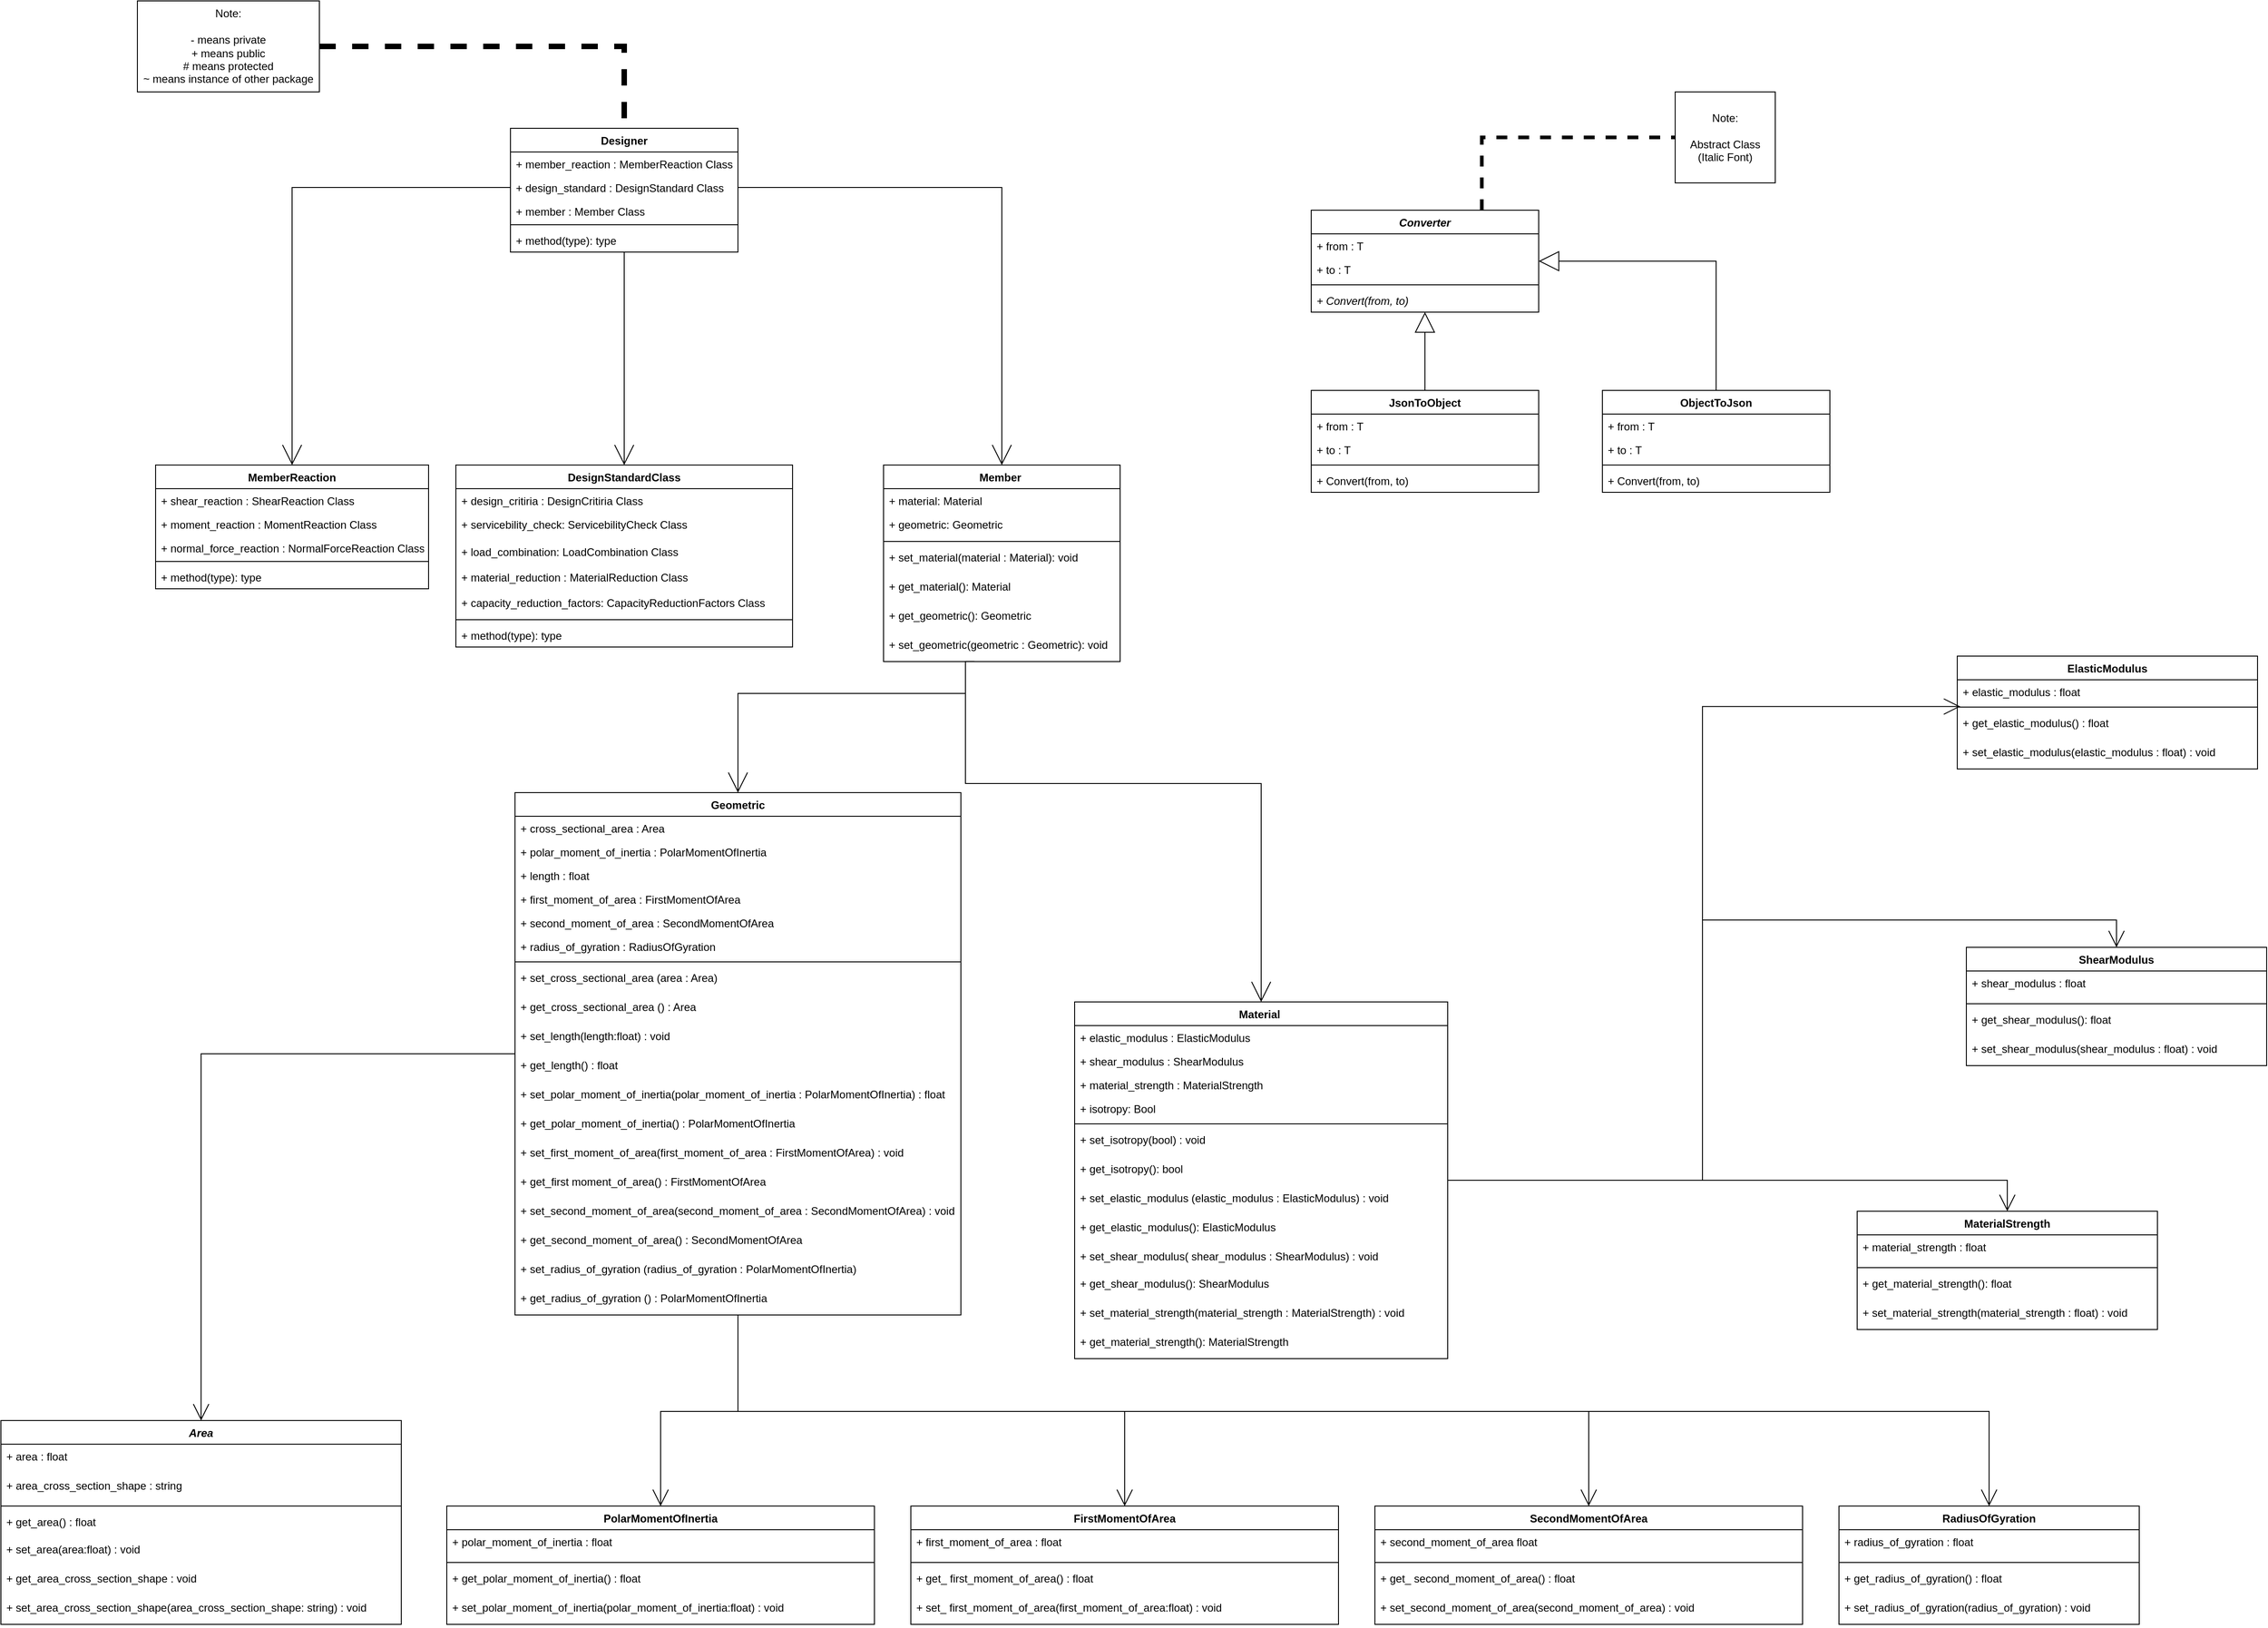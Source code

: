 <mxfile version="13.3.0" type="github">
  <diagram name="Page-1" id="c4acf3e9-155e-7222-9cf6-157b1a14988f">
    <mxGraphModel dx="1228" dy="232" grid="1" gridSize="10" guides="1" tooltips="1" connect="1" arrows="1" fold="1" page="1" pageScale="1" pageWidth="850" pageHeight="1100" background="#ffffff" math="0" shadow="0">
      <root>
        <mxCell id="0" />
        <mxCell id="1" parent="0" />
        <mxCell id="_zbEI8j1RnfakeMwb99n-57" value="&#xa;" style="text;strokeColor=none;fillColor=none;align=left;verticalAlign=top;spacingLeft=4;spacingRight=4;overflow=hidden;rotatable=0;points=[[0,0.5],[1,0.5]];portConstraint=eastwest;" parent="1" vertex="1">
          <mxGeometry x="1565" y="470" width="200" height="26" as="geometry" />
        </mxCell>
        <mxCell id="qBZ1eI56zBt9fNVnqdhr-16" value="" style="edgeStyle=orthogonalEdgeStyle;rounded=0;orthogonalLoop=1;jettySize=auto;html=1;endArrow=none;endFill=0;startArrow=block;startFill=0;startSize=20;" parent="1" source="qBZ1eI56zBt9fNVnqdhr-1" target="qBZ1eI56zBt9fNVnqdhr-11" edge="1">
          <mxGeometry relative="1" as="geometry" />
        </mxCell>
        <mxCell id="qBZ1eI56zBt9fNVnqdhr-25" value="" style="edgeStyle=orthogonalEdgeStyle;rounded=0;orthogonalLoop=1;jettySize=auto;html=1;startArrow=block;startFill=0;endArrow=none;endFill=0;startSize=20;" parent="1" source="qBZ1eI56zBt9fNVnqdhr-1" target="qBZ1eI56zBt9fNVnqdhr-20" edge="1">
          <mxGeometry relative="1" as="geometry" />
        </mxCell>
        <mxCell id="qBZ1eI56zBt9fNVnqdhr-1" value="Converter" style="swimlane;fontStyle=3;align=center;verticalAlign=top;childLayout=stackLayout;horizontal=1;startSize=26;horizontalStack=0;resizeParent=1;resizeParentMax=0;resizeLast=0;collapsible=1;marginBottom=0;" parent="1" vertex="1">
          <mxGeometry x="1330" y="260" width="250" height="112" as="geometry">
            <mxRectangle x="480" y="40" width="80" height="26" as="alternateBounds" />
          </mxGeometry>
        </mxCell>
        <mxCell id="qBZ1eI56zBt9fNVnqdhr-2" value="+ from : T" style="text;strokeColor=none;fillColor=none;align=left;verticalAlign=top;spacingLeft=4;spacingRight=4;overflow=hidden;rotatable=0;points=[[0,0.5],[1,0.5]];portConstraint=eastwest;" parent="qBZ1eI56zBt9fNVnqdhr-1" vertex="1">
          <mxGeometry y="26" width="250" height="26" as="geometry" />
        </mxCell>
        <mxCell id="qBZ1eI56zBt9fNVnqdhr-3" value="+ to : T&#xa;" style="text;strokeColor=none;fillColor=none;align=left;verticalAlign=top;spacingLeft=4;spacingRight=4;overflow=hidden;rotatable=0;points=[[0,0.5],[1,0.5]];portConstraint=eastwest;" parent="qBZ1eI56zBt9fNVnqdhr-1" vertex="1">
          <mxGeometry y="52" width="250" height="26" as="geometry" />
        </mxCell>
        <mxCell id="qBZ1eI56zBt9fNVnqdhr-5" value="" style="line;strokeWidth=1;fillColor=none;align=left;verticalAlign=middle;spacingTop=-1;spacingLeft=3;spacingRight=3;rotatable=0;labelPosition=right;points=[];portConstraint=eastwest;" parent="qBZ1eI56zBt9fNVnqdhr-1" vertex="1">
          <mxGeometry y="78" width="250" height="8" as="geometry" />
        </mxCell>
        <mxCell id="qBZ1eI56zBt9fNVnqdhr-6" value="+ Convert(from, to)" style="text;strokeColor=none;fillColor=none;align=left;verticalAlign=top;spacingLeft=4;spacingRight=4;overflow=hidden;rotatable=0;points=[[0,0.5],[1,0.5]];portConstraint=eastwest;fontStyle=2" parent="qBZ1eI56zBt9fNVnqdhr-1" vertex="1">
          <mxGeometry y="86" width="250" height="26" as="geometry" />
        </mxCell>
        <mxCell id="qBZ1eI56zBt9fNVnqdhr-11" value="JsonToObject" style="swimlane;fontStyle=1;align=center;verticalAlign=top;childLayout=stackLayout;horizontal=1;startSize=26;horizontalStack=0;resizeParent=1;resizeParentMax=0;resizeLast=0;collapsible=1;marginBottom=0;" parent="1" vertex="1">
          <mxGeometry x="1330" y="458" width="250" height="112" as="geometry">
            <mxRectangle x="480" y="40" width="80" height="26" as="alternateBounds" />
          </mxGeometry>
        </mxCell>
        <mxCell id="qBZ1eI56zBt9fNVnqdhr-12" value="+ from : T" style="text;strokeColor=none;fillColor=none;align=left;verticalAlign=top;spacingLeft=4;spacingRight=4;overflow=hidden;rotatable=0;points=[[0,0.5],[1,0.5]];portConstraint=eastwest;" parent="qBZ1eI56zBt9fNVnqdhr-11" vertex="1">
          <mxGeometry y="26" width="250" height="26" as="geometry" />
        </mxCell>
        <mxCell id="qBZ1eI56zBt9fNVnqdhr-13" value="+ to : T&#xa;" style="text;strokeColor=none;fillColor=none;align=left;verticalAlign=top;spacingLeft=4;spacingRight=4;overflow=hidden;rotatable=0;points=[[0,0.5],[1,0.5]];portConstraint=eastwest;" parent="qBZ1eI56zBt9fNVnqdhr-11" vertex="1">
          <mxGeometry y="52" width="250" height="26" as="geometry" />
        </mxCell>
        <mxCell id="qBZ1eI56zBt9fNVnqdhr-14" value="" style="line;strokeWidth=1;fillColor=none;align=left;verticalAlign=middle;spacingTop=-1;spacingLeft=3;spacingRight=3;rotatable=0;labelPosition=right;points=[];portConstraint=eastwest;" parent="qBZ1eI56zBt9fNVnqdhr-11" vertex="1">
          <mxGeometry y="78" width="250" height="8" as="geometry" />
        </mxCell>
        <mxCell id="qBZ1eI56zBt9fNVnqdhr-15" value="+ Convert(from, to)" style="text;strokeColor=none;fillColor=none;align=left;verticalAlign=top;spacingLeft=4;spacingRight=4;overflow=hidden;rotatable=0;points=[[0,0.5],[1,0.5]];portConstraint=eastwest;fontStyle=0" parent="qBZ1eI56zBt9fNVnqdhr-11" vertex="1">
          <mxGeometry y="86" width="250" height="26" as="geometry" />
        </mxCell>
        <mxCell id="qBZ1eI56zBt9fNVnqdhr-20" value="ObjectToJson" style="swimlane;fontStyle=1;align=center;verticalAlign=top;childLayout=stackLayout;horizontal=1;startSize=26;horizontalStack=0;resizeParent=1;resizeParentMax=0;resizeLast=0;collapsible=1;marginBottom=0;" parent="1" vertex="1">
          <mxGeometry x="1650" y="458" width="250" height="112" as="geometry">
            <mxRectangle x="480" y="40" width="80" height="26" as="alternateBounds" />
          </mxGeometry>
        </mxCell>
        <mxCell id="qBZ1eI56zBt9fNVnqdhr-21" value="+ from : T" style="text;strokeColor=none;fillColor=none;align=left;verticalAlign=top;spacingLeft=4;spacingRight=4;overflow=hidden;rotatable=0;points=[[0,0.5],[1,0.5]];portConstraint=eastwest;" parent="qBZ1eI56zBt9fNVnqdhr-20" vertex="1">
          <mxGeometry y="26" width="250" height="26" as="geometry" />
        </mxCell>
        <mxCell id="qBZ1eI56zBt9fNVnqdhr-22" value="+ to : T&#xa;" style="text;strokeColor=none;fillColor=none;align=left;verticalAlign=top;spacingLeft=4;spacingRight=4;overflow=hidden;rotatable=0;points=[[0,0.5],[1,0.5]];portConstraint=eastwest;" parent="qBZ1eI56zBt9fNVnqdhr-20" vertex="1">
          <mxGeometry y="52" width="250" height="26" as="geometry" />
        </mxCell>
        <mxCell id="qBZ1eI56zBt9fNVnqdhr-23" value="" style="line;strokeWidth=1;fillColor=none;align=left;verticalAlign=middle;spacingTop=-1;spacingLeft=3;spacingRight=3;rotatable=0;labelPosition=right;points=[];portConstraint=eastwest;" parent="qBZ1eI56zBt9fNVnqdhr-20" vertex="1">
          <mxGeometry y="78" width="250" height="8" as="geometry" />
        </mxCell>
        <mxCell id="qBZ1eI56zBt9fNVnqdhr-24" value="+ Convert(from, to)" style="text;strokeColor=none;fillColor=none;align=left;verticalAlign=top;spacingLeft=4;spacingRight=4;overflow=hidden;rotatable=0;points=[[0,0.5],[1,0.5]];portConstraint=eastwest;fontStyle=0" parent="qBZ1eI56zBt9fNVnqdhr-20" vertex="1">
          <mxGeometry y="86" width="250" height="26" as="geometry" />
        </mxCell>
        <mxCell id="qBZ1eI56zBt9fNVnqdhr-7" value="Note:&lt;br&gt;&lt;br&gt;Abstract Class (Italic Font)" style="shape=note;whiteSpace=wrap;html=1;backgroundOutline=1;darkOpacity=0.05;size=0;" parent="1" vertex="1">
          <mxGeometry x="1730" y="130" width="110" height="100" as="geometry" />
        </mxCell>
        <mxCell id="qBZ1eI56zBt9fNVnqdhr-10" style="edgeStyle=orthogonalEdgeStyle;rounded=0;orthogonalLoop=1;jettySize=auto;html=1;entryX=0;entryY=0.5;entryDx=0;entryDy=0;entryPerimeter=0;exitX=0.75;exitY=0;exitDx=0;exitDy=0;startArrow=none;startFill=0;endArrow=none;endFill=0;startSize=1;strokeColor=#000000;dashed=1;endSize=1;strokeWidth=4;" parent="1" source="qBZ1eI56zBt9fNVnqdhr-1" target="qBZ1eI56zBt9fNVnqdhr-7" edge="1">
          <mxGeometry relative="1" as="geometry">
            <Array as="points">
              <mxPoint x="1518" y="180" />
              <mxPoint x="1710" y="180" />
            </Array>
          </mxGeometry>
        </mxCell>
        <mxCell id="qBZ1eI56zBt9fNVnqdhr-52" style="edgeStyle=orthogonalEdgeStyle;rounded=0;orthogonalLoop=1;jettySize=auto;html=1;exitX=0.5;exitY=1;exitDx=0;exitDy=0;entryX=0.5;entryY=0;entryDx=0;entryDy=0;startArrow=none;startFill=0;endArrow=open;endFill=0;endSize=20;" parent="1" source="_zbEI8j1RnfakeMwb99n-30" target="_zbEI8j1RnfakeMwb99n-40" edge="1">
          <mxGeometry relative="1" as="geometry">
            <Array as="points">
              <mxPoint x="950" y="890" />
              <mxPoint x="1275" y="890" />
            </Array>
          </mxGeometry>
        </mxCell>
        <mxCell id="qBZ1eI56zBt9fNVnqdhr-53" style="edgeStyle=orthogonalEdgeStyle;rounded=0;orthogonalLoop=1;jettySize=auto;html=1;exitX=0.384;exitY=0.996;exitDx=0;exitDy=0;startArrow=none;startFill=0;endArrow=open;endFill=0;endSize=20;exitPerimeter=0;" parent="1" source="VRvT_82TDjzZKGFFMCo5-50" target="_zbEI8j1RnfakeMwb99n-51" edge="1">
          <mxGeometry relative="1" as="geometry">
            <Array as="points">
              <mxPoint x="950" y="756" />
              <mxPoint x="950" y="791" />
              <mxPoint x="700" y="791" />
            </Array>
          </mxGeometry>
        </mxCell>
        <mxCell id="_zbEI8j1RnfakeMwb99n-30" value="Member " style="swimlane;fontStyle=1;align=center;verticalAlign=top;childLayout=stackLayout;horizontal=1;startSize=26;horizontalStack=0;resizeParent=1;resizeParentMax=0;resizeLast=0;collapsible=1;marginBottom=0;" parent="1" vertex="1">
          <mxGeometry x="860" y="540" width="260" height="216" as="geometry">
            <mxRectangle x="40" y="40" width="80" height="26" as="alternateBounds" />
          </mxGeometry>
        </mxCell>
        <mxCell id="_zbEI8j1RnfakeMwb99n-31" value="+ material: Material&#xa;" style="text;strokeColor=none;fillColor=none;align=left;verticalAlign=top;spacingLeft=4;spacingRight=4;overflow=hidden;rotatable=0;points=[[0,0.5],[1,0.5]];portConstraint=eastwest;" parent="_zbEI8j1RnfakeMwb99n-30" vertex="1">
          <mxGeometry y="26" width="260" height="26" as="geometry" />
        </mxCell>
        <mxCell id="_zbEI8j1RnfakeMwb99n-45" value="+ geometric: Geometric&#xa;" style="text;strokeColor=none;fillColor=none;align=left;verticalAlign=top;spacingLeft=4;spacingRight=4;overflow=hidden;rotatable=0;points=[[0,0.5],[1,0.5]];portConstraint=eastwest;" parent="_zbEI8j1RnfakeMwb99n-30" vertex="1">
          <mxGeometry y="52" width="260" height="28" as="geometry" />
        </mxCell>
        <mxCell id="_zbEI8j1RnfakeMwb99n-32" value="" style="line;strokeWidth=1;fillColor=none;align=left;verticalAlign=middle;spacingTop=-1;spacingLeft=3;spacingRight=3;rotatable=0;labelPosition=right;points=[];portConstraint=eastwest;" parent="_zbEI8j1RnfakeMwb99n-30" vertex="1">
          <mxGeometry y="80" width="260" height="8" as="geometry" />
        </mxCell>
        <mxCell id="VRvT_82TDjzZKGFFMCo5-49" value="+ set_material(material : Material): void" style="text;strokeColor=none;fillColor=none;align=left;verticalAlign=top;spacingLeft=4;spacingRight=4;overflow=hidden;rotatable=0;points=[[0,0.5],[1,0.5]];portConstraint=eastwest;" vertex="1" parent="_zbEI8j1RnfakeMwb99n-30">
          <mxGeometry y="88" width="260" height="32" as="geometry" />
        </mxCell>
        <mxCell id="_zbEI8j1RnfakeMwb99n-33" value="+ get_material(): Material" style="text;strokeColor=none;fillColor=none;align=left;verticalAlign=top;spacingLeft=4;spacingRight=4;overflow=hidden;rotatable=0;points=[[0,0.5],[1,0.5]];portConstraint=eastwest;" parent="_zbEI8j1RnfakeMwb99n-30" vertex="1">
          <mxGeometry y="120" width="260" height="32" as="geometry" />
        </mxCell>
        <mxCell id="VRvT_82TDjzZKGFFMCo5-51" value="+ get_geometric(): Geometric" style="text;strokeColor=none;fillColor=none;align=left;verticalAlign=top;spacingLeft=4;spacingRight=4;overflow=hidden;rotatable=0;points=[[0,0.5],[1,0.5]];portConstraint=eastwest;" vertex="1" parent="_zbEI8j1RnfakeMwb99n-30">
          <mxGeometry y="152" width="260" height="32" as="geometry" />
        </mxCell>
        <mxCell id="VRvT_82TDjzZKGFFMCo5-50" value="+ set_geometric(geometric : Geometric): void" style="text;strokeColor=none;fillColor=none;align=left;verticalAlign=top;spacingLeft=4;spacingRight=4;overflow=hidden;rotatable=0;points=[[0,0.5],[1,0.5]];portConstraint=eastwest;" vertex="1" parent="_zbEI8j1RnfakeMwb99n-30">
          <mxGeometry y="184" width="260" height="32" as="geometry" />
        </mxCell>
        <mxCell id="_zbEI8j1RnfakeMwb99n-64" value="MemberReaction" style="swimlane;fontStyle=1;align=center;verticalAlign=top;childLayout=stackLayout;horizontal=1;startSize=26;horizontalStack=0;resizeParent=1;resizeParentMax=0;resizeLast=0;collapsible=1;marginBottom=0;" parent="1" vertex="1">
          <mxGeometry x="60" y="540" width="300" height="136" as="geometry">
            <mxRectangle x="40" y="600" width="130" height="26" as="alternateBounds" />
          </mxGeometry>
        </mxCell>
        <mxCell id="_zbEI8j1RnfakeMwb99n-65" value="+ shear_reaction : ShearReaction Class&#xa;" style="text;strokeColor=none;fillColor=none;align=left;verticalAlign=top;spacingLeft=4;spacingRight=4;overflow=hidden;rotatable=0;points=[[0,0.5],[1,0.5]];portConstraint=eastwest;" parent="_zbEI8j1RnfakeMwb99n-64" vertex="1">
          <mxGeometry y="26" width="300" height="26" as="geometry" />
        </mxCell>
        <mxCell id="_zbEI8j1RnfakeMwb99n-76" value="+ moment_reaction : MomentReaction Class&#xa;" style="text;strokeColor=none;fillColor=none;align=left;verticalAlign=top;spacingLeft=4;spacingRight=4;overflow=hidden;rotatable=0;points=[[0,0.5],[1,0.5]];portConstraint=eastwest;" parent="_zbEI8j1RnfakeMwb99n-64" vertex="1">
          <mxGeometry y="52" width="300" height="26" as="geometry" />
        </mxCell>
        <mxCell id="_zbEI8j1RnfakeMwb99n-77" value="+ normal_force_reaction : NormalForceReaction Class&#xa;" style="text;strokeColor=none;fillColor=none;align=left;verticalAlign=top;spacingLeft=4;spacingRight=4;overflow=hidden;rotatable=0;points=[[0,0.5],[1,0.5]];portConstraint=eastwest;" parent="_zbEI8j1RnfakeMwb99n-64" vertex="1">
          <mxGeometry y="78" width="300" height="24" as="geometry" />
        </mxCell>
        <mxCell id="_zbEI8j1RnfakeMwb99n-67" value="" style="line;strokeWidth=1;fillColor=none;align=left;verticalAlign=middle;spacingTop=-1;spacingLeft=3;spacingRight=3;rotatable=0;labelPosition=right;points=[];portConstraint=eastwest;" parent="_zbEI8j1RnfakeMwb99n-64" vertex="1">
          <mxGeometry y="102" width="300" height="8" as="geometry" />
        </mxCell>
        <mxCell id="_zbEI8j1RnfakeMwb99n-68" value="+ method(type): type" style="text;strokeColor=none;fillColor=none;align=left;verticalAlign=top;spacingLeft=4;spacingRight=4;overflow=hidden;rotatable=0;points=[[0,0.5],[1,0.5]];portConstraint=eastwest;" parent="_zbEI8j1RnfakeMwb99n-64" vertex="1">
          <mxGeometry y="110" width="300" height="26" as="geometry" />
        </mxCell>
        <mxCell id="qBZ1eI56zBt9fNVnqdhr-49" style="edgeStyle=orthogonalEdgeStyle;rounded=0;orthogonalLoop=1;jettySize=auto;html=1;entryX=0.5;entryY=0;entryDx=0;entryDy=0;startArrow=none;startFill=0;endArrow=open;endFill=0;endSize=20;" parent="1" source="SzBSRjnE7hd-IW8ygLib-5" target="_zbEI8j1RnfakeMwb99n-69" edge="1">
          <mxGeometry relative="1" as="geometry" />
        </mxCell>
        <mxCell id="SzBSRjnE7hd-IW8ygLib-5" value="Designer" style="swimlane;fontStyle=1;align=center;verticalAlign=top;childLayout=stackLayout;horizontal=1;startSize=26;horizontalStack=0;resizeParent=1;resizeParentMax=0;resizeLast=0;collapsible=1;marginBottom=0;" parent="1" vertex="1">
          <mxGeometry x="450" y="170" width="250" height="136" as="geometry">
            <mxRectangle x="480" y="40" width="80" height="26" as="alternateBounds" />
          </mxGeometry>
        </mxCell>
        <mxCell id="SzBSRjnE7hd-IW8ygLib-6" value="+ member_reaction : MemberReaction Class" style="text;strokeColor=none;fillColor=none;align=left;verticalAlign=top;spacingLeft=4;spacingRight=4;overflow=hidden;rotatable=0;points=[[0,0.5],[1,0.5]];portConstraint=eastwest;" parent="SzBSRjnE7hd-IW8ygLib-5" vertex="1">
          <mxGeometry y="26" width="250" height="26" as="geometry" />
        </mxCell>
        <mxCell id="SzBSRjnE7hd-IW8ygLib-7" value="+ design_standard : DesignStandard Class&#xa;" style="text;strokeColor=none;fillColor=none;align=left;verticalAlign=top;spacingLeft=4;spacingRight=4;overflow=hidden;rotatable=0;points=[[0,0.5],[1,0.5]];portConstraint=eastwest;" parent="SzBSRjnE7hd-IW8ygLib-5" vertex="1">
          <mxGeometry y="52" width="250" height="26" as="geometry" />
        </mxCell>
        <mxCell id="SzBSRjnE7hd-IW8ygLib-8" value="+ member : Member Class&#xa;" style="text;strokeColor=none;fillColor=none;align=left;verticalAlign=top;spacingLeft=4;spacingRight=4;overflow=hidden;rotatable=0;points=[[0,0.5],[1,0.5]];portConstraint=eastwest;" parent="SzBSRjnE7hd-IW8ygLib-5" vertex="1">
          <mxGeometry y="78" width="250" height="24" as="geometry" />
        </mxCell>
        <mxCell id="SzBSRjnE7hd-IW8ygLib-9" value="" style="line;strokeWidth=1;fillColor=none;align=left;verticalAlign=middle;spacingTop=-1;spacingLeft=3;spacingRight=3;rotatable=0;labelPosition=right;points=[];portConstraint=eastwest;" parent="SzBSRjnE7hd-IW8ygLib-5" vertex="1">
          <mxGeometry y="102" width="250" height="8" as="geometry" />
        </mxCell>
        <mxCell id="SzBSRjnE7hd-IW8ygLib-10" value="+ method(type): type" style="text;strokeColor=none;fillColor=none;align=left;verticalAlign=top;spacingLeft=4;spacingRight=4;overflow=hidden;rotatable=0;points=[[0,0.5],[1,0.5]];portConstraint=eastwest;" parent="SzBSRjnE7hd-IW8ygLib-5" vertex="1">
          <mxGeometry y="110" width="250" height="26" as="geometry" />
        </mxCell>
        <mxCell id="_zbEI8j1RnfakeMwb99n-69" value="DesignStandardClass" style="swimlane;fontStyle=1;align=center;verticalAlign=top;childLayout=stackLayout;horizontal=1;startSize=26;horizontalStack=0;resizeParent=1;resizeParentMax=0;resizeLast=0;collapsible=1;marginBottom=0;" parent="1" vertex="1">
          <mxGeometry x="390" y="540" width="370" height="200" as="geometry">
            <mxRectangle x="40" y="800" width="160" height="26" as="alternateBounds" />
          </mxGeometry>
        </mxCell>
        <mxCell id="_zbEI8j1RnfakeMwb99n-70" value="+ design_critiria : DesignCritiria Class&#xa;" style="text;strokeColor=none;fillColor=none;align=left;verticalAlign=top;spacingLeft=4;spacingRight=4;overflow=hidden;rotatable=0;points=[[0,0.5],[1,0.5]];portConstraint=eastwest;" parent="_zbEI8j1RnfakeMwb99n-69" vertex="1">
          <mxGeometry y="26" width="370" height="26" as="geometry" />
        </mxCell>
        <mxCell id="_zbEI8j1RnfakeMwb99n-79" value="+ servicebility_check: ServicebilityCheck Class&#xa;&#xa;" style="text;strokeColor=none;fillColor=none;align=left;verticalAlign=top;spacingLeft=4;spacingRight=4;overflow=hidden;rotatable=0;points=[[0,0.5],[1,0.5]];portConstraint=eastwest;" parent="_zbEI8j1RnfakeMwb99n-69" vertex="1">
          <mxGeometry y="52" width="370" height="30" as="geometry" />
        </mxCell>
        <mxCell id="_zbEI8j1RnfakeMwb99n-81" value="+ load_combination: LoadCombination Class&#xa;" style="text;strokeColor=none;fillColor=none;align=left;verticalAlign=top;spacingLeft=4;spacingRight=4;overflow=hidden;rotatable=0;points=[[0,0.5],[1,0.5]];portConstraint=eastwest;" parent="_zbEI8j1RnfakeMwb99n-69" vertex="1">
          <mxGeometry y="82" width="370" height="28" as="geometry" />
        </mxCell>
        <mxCell id="_zbEI8j1RnfakeMwb99n-80" value="+ material_reduction : MaterialReduction Class&#xa;" style="text;strokeColor=none;fillColor=none;align=left;verticalAlign=top;spacingLeft=4;spacingRight=4;overflow=hidden;rotatable=0;points=[[0,0.5],[1,0.5]];portConstraint=eastwest;" parent="_zbEI8j1RnfakeMwb99n-69" vertex="1">
          <mxGeometry y="110" width="370" height="28" as="geometry" />
        </mxCell>
        <mxCell id="_zbEI8j1RnfakeMwb99n-71" value="+ capacity_reduction_factors: CapacityReductionFactors Class&#xa;" style="text;strokeColor=none;fillColor=none;align=left;verticalAlign=top;spacingLeft=4;spacingRight=4;overflow=hidden;rotatable=0;points=[[0,0.5],[1,0.5]];portConstraint=eastwest;" parent="_zbEI8j1RnfakeMwb99n-69" vertex="1">
          <mxGeometry y="138" width="370" height="28" as="geometry" />
        </mxCell>
        <mxCell id="_zbEI8j1RnfakeMwb99n-72" value="" style="line;strokeWidth=1;fillColor=none;align=left;verticalAlign=middle;spacingTop=-1;spacingLeft=3;spacingRight=3;rotatable=0;labelPosition=right;points=[];portConstraint=eastwest;" parent="_zbEI8j1RnfakeMwb99n-69" vertex="1">
          <mxGeometry y="166" width="370" height="8" as="geometry" />
        </mxCell>
        <mxCell id="_zbEI8j1RnfakeMwb99n-73" value="+ method(type): type" style="text;strokeColor=none;fillColor=none;align=left;verticalAlign=top;spacingLeft=4;spacingRight=4;overflow=hidden;rotatable=0;points=[[0,0.5],[1,0.5]];portConstraint=eastwest;" parent="_zbEI8j1RnfakeMwb99n-69" vertex="1">
          <mxGeometry y="174" width="370" height="26" as="geometry" />
        </mxCell>
        <mxCell id="qBZ1eI56zBt9fNVnqdhr-51" style="edgeStyle=orthogonalEdgeStyle;rounded=0;orthogonalLoop=1;jettySize=auto;html=1;exitX=0;exitY=0.5;exitDx=0;exitDy=0;entryX=0.5;entryY=0;entryDx=0;entryDy=0;startArrow=none;startFill=0;endArrow=open;endFill=0;endSize=20;" parent="1" source="SzBSRjnE7hd-IW8ygLib-7" target="_zbEI8j1RnfakeMwb99n-64" edge="1">
          <mxGeometry relative="1" as="geometry" />
        </mxCell>
        <mxCell id="qBZ1eI56zBt9fNVnqdhr-55" style="edgeStyle=orthogonalEdgeStyle;rounded=0;orthogonalLoop=1;jettySize=auto;html=1;exitX=1;exitY=0.5;exitDx=0;exitDy=0;entryX=0.5;entryY=0;entryDx=0;entryDy=0;startArrow=none;startFill=0;endArrow=open;endFill=0;endSize=20;" parent="1" source="SzBSRjnE7hd-IW8ygLib-7" target="_zbEI8j1RnfakeMwb99n-30" edge="1">
          <mxGeometry relative="1" as="geometry" />
        </mxCell>
        <mxCell id="Kn86qIgBI510Nvri95tI-11" style="edgeStyle=orthogonalEdgeStyle;rounded=0;orthogonalLoop=1;jettySize=auto;html=1;startArrow=none;startFill=0;startSize=1;endArrow=open;endFill=0;endSize=16;strokeColor=#000000;strokeWidth=1;" parent="1" source="_zbEI8j1RnfakeMwb99n-51" target="Kn86qIgBI510Nvri95tI-1" edge="1">
          <mxGeometry relative="1" as="geometry" />
        </mxCell>
        <mxCell id="Kn86qIgBI510Nvri95tI-23" style="edgeStyle=orthogonalEdgeStyle;rounded=0;orthogonalLoop=1;jettySize=auto;html=1;entryX=0.5;entryY=0;entryDx=0;entryDy=0;startArrow=none;startFill=0;startSize=16;endArrow=none;endFill=0;endSize=1;strokeColor=#000000;strokeWidth=6;dashed=1;" parent="1" source="Kn86qIgBI510Nvri95tI-8" target="SzBSRjnE7hd-IW8ygLib-5" edge="1">
          <mxGeometry relative="1" as="geometry" />
        </mxCell>
        <mxCell id="Kn86qIgBI510Nvri95tI-8" value="Note:&lt;br&gt;&lt;br&gt;- means private&lt;br&gt;+ means public&lt;br&gt;# means protected&lt;br&gt;~ means instance of other package" style="shape=note;whiteSpace=wrap;html=1;backgroundOutline=1;darkOpacity=0.05;size=0;" parent="1" vertex="1">
          <mxGeometry x="40" y="30" width="200" height="100" as="geometry" />
        </mxCell>
        <mxCell id="Kn86qIgBI510Nvri95tI-1" value="Area" style="swimlane;fontStyle=3;align=center;verticalAlign=top;childLayout=stackLayout;horizontal=1;startSize=26;horizontalStack=0;resizeParent=1;resizeParentMax=0;resizeLast=0;collapsible=1;marginBottom=0;" parent="1" vertex="1">
          <mxGeometry x="-110" y="1590" width="440" height="224" as="geometry">
            <mxRectangle x="40" y="40" width="80" height="26" as="alternateBounds" />
          </mxGeometry>
        </mxCell>
        <mxCell id="Kn86qIgBI510Nvri95tI-18" value="+ area : float" style="text;strokeColor=none;fillColor=none;align=left;verticalAlign=top;spacingLeft=4;spacingRight=4;overflow=hidden;rotatable=0;points=[[0,0.5],[1,0.5]];portConstraint=eastwest;fontStyle=0" parent="Kn86qIgBI510Nvri95tI-1" vertex="1">
          <mxGeometry y="26" width="440" height="32" as="geometry" />
        </mxCell>
        <mxCell id="Wy_2rXoVXOhPTznqFdI5-6" value="+ area_cross_section_shape : string" style="text;strokeColor=none;fillColor=none;align=left;verticalAlign=top;spacingLeft=4;spacingRight=4;overflow=hidden;rotatable=0;points=[[0,0.5],[1,0.5]];portConstraint=eastwest;fontStyle=0" vertex="1" parent="Kn86qIgBI510Nvri95tI-1">
          <mxGeometry y="58" width="440" height="32" as="geometry" />
        </mxCell>
        <mxCell id="Kn86qIgBI510Nvri95tI-4" value="" style="line;strokeWidth=1;fillColor=none;align=left;verticalAlign=middle;spacingTop=-1;spacingLeft=3;spacingRight=3;rotatable=0;labelPosition=right;points=[];portConstraint=eastwest;" parent="Kn86qIgBI510Nvri95tI-1" vertex="1">
          <mxGeometry y="90" width="440" height="8" as="geometry" />
        </mxCell>
        <mxCell id="Kn86qIgBI510Nvri95tI-5" value="+ get_area() : float" style="text;strokeColor=none;fillColor=none;align=left;verticalAlign=top;spacingLeft=4;spacingRight=4;overflow=hidden;rotatable=0;points=[[0,0.5],[1,0.5]];portConstraint=eastwest;fontStyle=0" parent="Kn86qIgBI510Nvri95tI-1" vertex="1">
          <mxGeometry y="98" width="440" height="30" as="geometry" />
        </mxCell>
        <mxCell id="Kn86qIgBI510Nvri95tI-7" value="+ set_area(area:float) : void" style="text;strokeColor=none;fillColor=none;align=left;verticalAlign=top;spacingLeft=4;spacingRight=4;overflow=hidden;rotatable=0;points=[[0,0.5],[1,0.5]];portConstraint=eastwest;fontStyle=0" parent="Kn86qIgBI510Nvri95tI-1" vertex="1">
          <mxGeometry y="128" width="440" height="32" as="geometry" />
        </mxCell>
        <mxCell id="Wy_2rXoVXOhPTznqFdI5-7" value="+ get_area_cross_section_shape : void" style="text;strokeColor=none;fillColor=none;align=left;verticalAlign=top;spacingLeft=4;spacingRight=4;overflow=hidden;rotatable=0;points=[[0,0.5],[1,0.5]];portConstraint=eastwest;fontStyle=0" vertex="1" parent="Kn86qIgBI510Nvri95tI-1">
          <mxGeometry y="160" width="440" height="32" as="geometry" />
        </mxCell>
        <mxCell id="Wy_2rXoVXOhPTznqFdI5-9" value="+ set_area_cross_section_shape(area_cross_section_shape: string) : void" style="text;strokeColor=none;fillColor=none;align=left;verticalAlign=top;spacingLeft=4;spacingRight=4;overflow=hidden;rotatable=0;points=[[0,0.5],[1,0.5]];portConstraint=eastwest;fontStyle=0" vertex="1" parent="Kn86qIgBI510Nvri95tI-1">
          <mxGeometry y="192" width="440" height="32" as="geometry" />
        </mxCell>
        <mxCell id="VRvT_82TDjzZKGFFMCo5-11" style="edgeStyle=orthogonalEdgeStyle;rounded=0;orthogonalLoop=1;jettySize=auto;html=1;entryX=0.5;entryY=0;entryDx=0;entryDy=0;endArrow=open;endFill=0;endSize=16;strokeWidth=1;" edge="1" parent="1" source="_zbEI8j1RnfakeMwb99n-51" target="Kn86qIgBI510Nvri95tI-14">
          <mxGeometry relative="1" as="geometry">
            <Array as="points">
              <mxPoint x="700" y="1580" />
              <mxPoint x="615" y="1580" />
            </Array>
          </mxGeometry>
        </mxCell>
        <mxCell id="VRvT_82TDjzZKGFFMCo5-12" style="edgeStyle=orthogonalEdgeStyle;rounded=0;orthogonalLoop=1;jettySize=auto;html=1;entryX=0.5;entryY=0;entryDx=0;entryDy=0;endArrow=open;endFill=0;endSize=16;strokeWidth=1;" edge="1" parent="1" source="_zbEI8j1RnfakeMwb99n-51" target="Kn86qIgBI510Nvri95tI-25">
          <mxGeometry relative="1" as="geometry">
            <Array as="points">
              <mxPoint x="700" y="1580" />
              <mxPoint x="1125" y="1580" />
            </Array>
          </mxGeometry>
        </mxCell>
        <mxCell id="VRvT_82TDjzZKGFFMCo5-13" style="edgeStyle=orthogonalEdgeStyle;rounded=0;orthogonalLoop=1;jettySize=auto;html=1;entryX=0.5;entryY=0;entryDx=0;entryDy=0;endArrow=open;endFill=0;endSize=16;strokeWidth=1;" edge="1" parent="1" source="_zbEI8j1RnfakeMwb99n-51" target="Kn86qIgBI510Nvri95tI-30">
          <mxGeometry relative="1" as="geometry">
            <Array as="points">
              <mxPoint x="700" y="1580" />
              <mxPoint x="1635" y="1580" />
            </Array>
          </mxGeometry>
        </mxCell>
        <mxCell id="VRvT_82TDjzZKGFFMCo5-14" style="edgeStyle=orthogonalEdgeStyle;rounded=0;orthogonalLoop=1;jettySize=auto;html=1;entryX=0.5;entryY=0;entryDx=0;entryDy=0;endArrow=open;endFill=0;endSize=16;strokeWidth=1;" edge="1" parent="1" source="_zbEI8j1RnfakeMwb99n-51" target="Kn86qIgBI510Nvri95tI-40">
          <mxGeometry relative="1" as="geometry">
            <Array as="points">
              <mxPoint x="700" y="1580" />
              <mxPoint x="2075" y="1580" />
            </Array>
          </mxGeometry>
        </mxCell>
        <mxCell id="_zbEI8j1RnfakeMwb99n-51" value="Geometric" style="swimlane;fontStyle=1;align=center;verticalAlign=top;childLayout=stackLayout;horizontal=1;startSize=26;horizontalStack=0;resizeParent=1;resizeParentMax=0;resizeLast=0;collapsible=1;marginBottom=0;" parent="1" vertex="1">
          <mxGeometry x="455" y="900" width="490" height="574" as="geometry">
            <mxRectangle x="40" y="359" width="90" height="26" as="alternateBounds" />
          </mxGeometry>
        </mxCell>
        <mxCell id="_zbEI8j1RnfakeMwb99n-52" value="+ cross_sectional_area : Area" style="text;strokeColor=none;fillColor=none;align=left;verticalAlign=top;spacingLeft=4;spacingRight=4;overflow=hidden;rotatable=0;points=[[0,0.5],[1,0.5]];portConstraint=eastwest;" parent="_zbEI8j1RnfakeMwb99n-51" vertex="1">
          <mxGeometry y="26" width="490" height="26" as="geometry" />
        </mxCell>
        <mxCell id="_zbEI8j1RnfakeMwb99n-53" value="+ polar_moment_of_inertia : PolarMomentOfInertia&#xa;" style="text;strokeColor=none;fillColor=none;align=left;verticalAlign=top;spacingLeft=4;spacingRight=4;overflow=hidden;rotatable=0;points=[[0,0.5],[1,0.5]];portConstraint=eastwest;" parent="_zbEI8j1RnfakeMwb99n-51" vertex="1">
          <mxGeometry y="52" width="490" height="26" as="geometry" />
        </mxCell>
        <mxCell id="_zbEI8j1RnfakeMwb99n-54" value="+ length : float" style="text;strokeColor=none;fillColor=none;align=left;verticalAlign=top;spacingLeft=4;spacingRight=4;overflow=hidden;rotatable=0;points=[[0,0.5],[1,0.5]];portConstraint=eastwest;" parent="_zbEI8j1RnfakeMwb99n-51" vertex="1">
          <mxGeometry y="78" width="490" height="26" as="geometry" />
        </mxCell>
        <mxCell id="_zbEI8j1RnfakeMwb99n-55" value="+ first_moment_of_area : FirstMomentOfArea  " style="text;strokeColor=none;fillColor=none;align=left;verticalAlign=top;spacingLeft=4;spacingRight=4;overflow=hidden;rotatable=0;points=[[0,0.5],[1,0.5]];portConstraint=eastwest;" parent="_zbEI8j1RnfakeMwb99n-51" vertex="1">
          <mxGeometry y="104" width="490" height="26" as="geometry" />
        </mxCell>
        <mxCell id="_zbEI8j1RnfakeMwb99n-59" value="+ second_moment_of_area : SecondMomentOfArea" style="text;strokeColor=none;fillColor=none;align=left;verticalAlign=top;spacingLeft=4;spacingRight=4;overflow=hidden;rotatable=0;points=[[0,0.5],[1,0.5]];portConstraint=eastwest;" parent="_zbEI8j1RnfakeMwb99n-51" vertex="1">
          <mxGeometry y="130" width="490" height="26" as="geometry" />
        </mxCell>
        <mxCell id="_zbEI8j1RnfakeMwb99n-63" value="+ radius_of_gyration : RadiusOfGyration" style="text;strokeColor=none;fillColor=none;align=left;verticalAlign=top;spacingLeft=4;spacingRight=4;overflow=hidden;rotatable=0;points=[[0,0.5],[1,0.5]];portConstraint=eastwest;" parent="_zbEI8j1RnfakeMwb99n-51" vertex="1">
          <mxGeometry y="156" width="490" height="26" as="geometry" />
        </mxCell>
        <mxCell id="Wy_2rXoVXOhPTznqFdI5-10" value="" style="line;strokeWidth=1;fillColor=none;align=left;verticalAlign=middle;spacingTop=-1;spacingLeft=3;spacingRight=3;rotatable=0;labelPosition=right;points=[];portConstraint=eastwest;" vertex="1" parent="_zbEI8j1RnfakeMwb99n-51">
          <mxGeometry y="182" width="490" height="8" as="geometry" />
        </mxCell>
        <mxCell id="Wy_2rXoVXOhPTznqFdI5-12" value="+ set_cross_sectional_area (area : Area) " style="text;strokeColor=none;fillColor=none;align=left;verticalAlign=top;spacingLeft=4;spacingRight=4;overflow=hidden;rotatable=0;points=[[0,0.5],[1,0.5]];portConstraint=eastwest;fontStyle=0" vertex="1" parent="_zbEI8j1RnfakeMwb99n-51">
          <mxGeometry y="190" width="490" height="32" as="geometry" />
        </mxCell>
        <mxCell id="Wy_2rXoVXOhPTznqFdI5-11" value="+ get_cross_sectional_area () : Area" style="text;strokeColor=none;fillColor=none;align=left;verticalAlign=top;spacingLeft=4;spacingRight=4;overflow=hidden;rotatable=0;points=[[0,0.5],[1,0.5]];portConstraint=eastwest;fontStyle=0" vertex="1" parent="_zbEI8j1RnfakeMwb99n-51">
          <mxGeometry y="222" width="490" height="32" as="geometry" />
        </mxCell>
        <mxCell id="Wy_2rXoVXOhPTznqFdI5-28" value="+ set_length(length:float) : void" style="text;strokeColor=none;fillColor=none;align=left;verticalAlign=top;spacingLeft=4;spacingRight=4;overflow=hidden;rotatable=0;points=[[0,0.5],[1,0.5]];portConstraint=eastwest;fontStyle=0" vertex="1" parent="_zbEI8j1RnfakeMwb99n-51">
          <mxGeometry y="254" width="490" height="32" as="geometry" />
        </mxCell>
        <mxCell id="Wy_2rXoVXOhPTznqFdI5-13" value="+ get_length() : float" style="text;strokeColor=none;fillColor=none;align=left;verticalAlign=top;spacingLeft=4;spacingRight=4;overflow=hidden;rotatable=0;points=[[0,0.5],[1,0.5]];portConstraint=eastwest;fontStyle=0" vertex="1" parent="_zbEI8j1RnfakeMwb99n-51">
          <mxGeometry y="286" width="490" height="32" as="geometry" />
        </mxCell>
        <mxCell id="Wy_2rXoVXOhPTznqFdI5-27" value="+ set_polar_moment_of_inertia(polar_moment_of_inertia : PolarMomentOfInertia) : float" style="text;strokeColor=none;fillColor=none;align=left;verticalAlign=top;spacingLeft=4;spacingRight=4;overflow=hidden;rotatable=0;points=[[0,0.5],[1,0.5]];portConstraint=eastwest;fontStyle=0" vertex="1" parent="_zbEI8j1RnfakeMwb99n-51">
          <mxGeometry y="318" width="490" height="32" as="geometry" />
        </mxCell>
        <mxCell id="Wy_2rXoVXOhPTznqFdI5-29" value="+ get_polar_moment_of_inertia() : PolarMomentOfInertia" style="text;strokeColor=none;fillColor=none;align=left;verticalAlign=top;spacingLeft=4;spacingRight=4;overflow=hidden;rotatable=0;points=[[0,0.5],[1,0.5]];portConstraint=eastwest;fontStyle=0" vertex="1" parent="_zbEI8j1RnfakeMwb99n-51">
          <mxGeometry y="350" width="490" height="32" as="geometry" />
        </mxCell>
        <mxCell id="Wy_2rXoVXOhPTznqFdI5-30" value="+ set_first_moment_of_area(first_moment_of_area : FirstMomentOfArea) : void" style="text;strokeColor=none;fillColor=none;align=left;verticalAlign=top;spacingLeft=4;spacingRight=4;overflow=hidden;rotatable=0;points=[[0,0.5],[1,0.5]];portConstraint=eastwest;fontStyle=0" vertex="1" parent="_zbEI8j1RnfakeMwb99n-51">
          <mxGeometry y="382" width="490" height="32" as="geometry" />
        </mxCell>
        <mxCell id="Wy_2rXoVXOhPTznqFdI5-31" value="+ get_first moment_of_area() : FirstMomentOfArea" style="text;strokeColor=none;fillColor=none;align=left;verticalAlign=top;spacingLeft=4;spacingRight=4;overflow=hidden;rotatable=0;points=[[0,0.5],[1,0.5]];portConstraint=eastwest;fontStyle=0" vertex="1" parent="_zbEI8j1RnfakeMwb99n-51">
          <mxGeometry y="414" width="490" height="32" as="geometry" />
        </mxCell>
        <mxCell id="VRvT_82TDjzZKGFFMCo5-4" value="+ set_second_moment_of_area(second_moment_of_area : SecondMomentOfArea) : void" style="text;strokeColor=none;fillColor=none;align=left;verticalAlign=top;spacingLeft=4;spacingRight=4;overflow=hidden;rotatable=0;points=[[0,0.5],[1,0.5]];portConstraint=eastwest;fontStyle=0" vertex="1" parent="_zbEI8j1RnfakeMwb99n-51">
          <mxGeometry y="446" width="490" height="32" as="geometry" />
        </mxCell>
        <mxCell id="VRvT_82TDjzZKGFFMCo5-3" value="+ get_second_moment_of_area() : SecondMomentOfArea" style="text;strokeColor=none;fillColor=none;align=left;verticalAlign=top;spacingLeft=4;spacingRight=4;overflow=hidden;rotatable=0;points=[[0,0.5],[1,0.5]];portConstraint=eastwest;fontStyle=0" vertex="1" parent="_zbEI8j1RnfakeMwb99n-51">
          <mxGeometry y="478" width="490" height="32" as="geometry" />
        </mxCell>
        <mxCell id="VRvT_82TDjzZKGFFMCo5-10" value="+ set_radius_of_gyration (radius_of_gyration : PolarMomentOfInertia) " style="text;strokeColor=none;fillColor=none;align=left;verticalAlign=top;spacingLeft=4;spacingRight=4;overflow=hidden;rotatable=0;points=[[0,0.5],[1,0.5]];portConstraint=eastwest;fontStyle=0" vertex="1" parent="_zbEI8j1RnfakeMwb99n-51">
          <mxGeometry y="510" width="490" height="32" as="geometry" />
        </mxCell>
        <mxCell id="VRvT_82TDjzZKGFFMCo5-9" value="+ get_radius_of_gyration () : PolarMomentOfInertia" style="text;strokeColor=none;fillColor=none;align=left;verticalAlign=top;spacingLeft=4;spacingRight=4;overflow=hidden;rotatable=0;points=[[0,0.5],[1,0.5]];portConstraint=eastwest;fontStyle=0" vertex="1" parent="_zbEI8j1RnfakeMwb99n-51">
          <mxGeometry y="542" width="490" height="32" as="geometry" />
        </mxCell>
        <mxCell id="VRvT_82TDjzZKGFFMCo5-20" style="edgeStyle=orthogonalEdgeStyle;rounded=0;orthogonalLoop=1;jettySize=auto;html=1;entryX=0.01;entryY=0.429;entryDx=0;entryDy=0;entryPerimeter=0;endArrow=open;endFill=0;endSize=16;strokeWidth=1;" edge="1" parent="1" source="_zbEI8j1RnfakeMwb99n-40" target="VRvT_82TDjzZKGFFMCo5-17">
          <mxGeometry relative="1" as="geometry">
            <Array as="points">
              <mxPoint x="1760" y="1326" />
              <mxPoint x="1760" y="805" />
            </Array>
          </mxGeometry>
        </mxCell>
        <mxCell id="VRvT_82TDjzZKGFFMCo5-36" style="edgeStyle=orthogonalEdgeStyle;rounded=0;orthogonalLoop=1;jettySize=auto;html=1;entryX=0.5;entryY=0;entryDx=0;entryDy=0;endArrow=open;endFill=0;endSize=16;strokeWidth=1;" edge="1" parent="1" source="_zbEI8j1RnfakeMwb99n-40" target="VRvT_82TDjzZKGFFMCo5-27">
          <mxGeometry relative="1" as="geometry" />
        </mxCell>
        <mxCell id="VRvT_82TDjzZKGFFMCo5-37" style="edgeStyle=orthogonalEdgeStyle;rounded=0;orthogonalLoop=1;jettySize=auto;html=1;entryX=0.5;entryY=0;entryDx=0;entryDy=0;endArrow=open;endFill=0;endSize=16;strokeWidth=1;" edge="1" parent="1" source="_zbEI8j1RnfakeMwb99n-40" target="VRvT_82TDjzZKGFFMCo5-21">
          <mxGeometry relative="1" as="geometry" />
        </mxCell>
        <mxCell id="VRvT_82TDjzZKGFFMCo5-15" value="ElasticModulus" style="swimlane;fontStyle=1;align=center;verticalAlign=top;childLayout=stackLayout;horizontal=1;startSize=26;horizontalStack=0;resizeParent=1;resizeParentMax=0;resizeLast=0;collapsible=1;marginBottom=0;" vertex="1" parent="1">
          <mxGeometry x="2040" y="750" width="330" height="124" as="geometry">
            <mxRectangle x="40" y="40" width="80" height="26" as="alternateBounds" />
          </mxGeometry>
        </mxCell>
        <mxCell id="VRvT_82TDjzZKGFFMCo5-41" value="+ elastic_modulus : float" style="text;strokeColor=none;fillColor=none;align=left;verticalAlign=top;spacingLeft=4;spacingRight=4;overflow=hidden;rotatable=0;points=[[0,0.5],[1,0.5]];portConstraint=eastwest;" vertex="1" parent="VRvT_82TDjzZKGFFMCo5-15">
          <mxGeometry y="26" width="330" height="26" as="geometry" />
        </mxCell>
        <mxCell id="VRvT_82TDjzZKGFFMCo5-17" value="" style="line;strokeWidth=1;fillColor=none;align=left;verticalAlign=middle;spacingTop=-1;spacingLeft=3;spacingRight=3;rotatable=0;labelPosition=right;points=[];portConstraint=eastwest;" vertex="1" parent="VRvT_82TDjzZKGFFMCo5-15">
          <mxGeometry y="52" width="330" height="8" as="geometry" />
        </mxCell>
        <mxCell id="VRvT_82TDjzZKGFFMCo5-18" value="+ get_elastic_modulus() : float" style="text;strokeColor=none;fillColor=none;align=left;verticalAlign=top;spacingLeft=4;spacingRight=4;overflow=hidden;rotatable=0;points=[[0,0.5],[1,0.5]];portConstraint=eastwest;fontStyle=0" vertex="1" parent="VRvT_82TDjzZKGFFMCo5-15">
          <mxGeometry y="60" width="330" height="32" as="geometry" />
        </mxCell>
        <mxCell id="VRvT_82TDjzZKGFFMCo5-19" value="+ set_elastic_modulus(elastic_modulus : float) : void" style="text;strokeColor=none;fillColor=none;align=left;verticalAlign=top;spacingLeft=4;spacingRight=4;overflow=hidden;rotatable=0;points=[[0,0.5],[1,0.5]];portConstraint=eastwest;fontStyle=0" vertex="1" parent="VRvT_82TDjzZKGFFMCo5-15">
          <mxGeometry y="92" width="330" height="32" as="geometry" />
        </mxCell>
        <mxCell id="Kn86qIgBI510Nvri95tI-25" value="FirstMomentOfArea" style="swimlane;fontStyle=1;align=center;verticalAlign=top;childLayout=stackLayout;horizontal=1;startSize=26;horizontalStack=0;resizeParent=1;resizeParentMax=0;resizeLast=0;collapsible=1;marginBottom=0;" parent="1" vertex="1">
          <mxGeometry x="890" y="1684" width="470" height="130" as="geometry">
            <mxRectangle x="40" y="40" width="80" height="26" as="alternateBounds" />
          </mxGeometry>
        </mxCell>
        <mxCell id="Kn86qIgBI510Nvri95tI-26" value="+ first_moment_of_area : float" style="text;strokeColor=none;fillColor=none;align=left;verticalAlign=top;spacingLeft=4;spacingRight=4;overflow=hidden;rotatable=0;points=[[0,0.5],[1,0.5]];portConstraint=eastwest;fontStyle=0" parent="Kn86qIgBI510Nvri95tI-25" vertex="1">
          <mxGeometry y="26" width="470" height="32" as="geometry" />
        </mxCell>
        <mxCell id="Kn86qIgBI510Nvri95tI-27" value="" style="line;strokeWidth=1;fillColor=none;align=left;verticalAlign=middle;spacingTop=-1;spacingLeft=3;spacingRight=3;rotatable=0;labelPosition=right;points=[];portConstraint=eastwest;fontStyle=0" parent="Kn86qIgBI510Nvri95tI-25" vertex="1">
          <mxGeometry y="58" width="470" height="8" as="geometry" />
        </mxCell>
        <mxCell id="Kn86qIgBI510Nvri95tI-28" value="+ get_ first_moment_of_area() : float" style="text;strokeColor=none;fillColor=none;align=left;verticalAlign=top;spacingLeft=4;spacingRight=4;overflow=hidden;rotatable=0;points=[[0,0.5],[1,0.5]];portConstraint=eastwest;fontStyle=0" parent="Kn86qIgBI510Nvri95tI-25" vertex="1">
          <mxGeometry y="66" width="470" height="32" as="geometry" />
        </mxCell>
        <mxCell id="Kn86qIgBI510Nvri95tI-29" value="+ set_ first_moment_of_area(first_moment_of_area:float) : void" style="text;strokeColor=none;fillColor=none;align=left;verticalAlign=top;spacingLeft=4;spacingRight=4;overflow=hidden;rotatable=0;points=[[0,0.5],[1,0.5]];portConstraint=eastwest;fontStyle=0" parent="Kn86qIgBI510Nvri95tI-25" vertex="1">
          <mxGeometry y="98" width="470" height="32" as="geometry" />
        </mxCell>
        <mxCell id="Kn86qIgBI510Nvri95tI-30" value="SecondMomentOfArea" style="swimlane;fontStyle=1;align=center;verticalAlign=top;childLayout=stackLayout;horizontal=1;startSize=26;horizontalStack=0;resizeParent=1;resizeParentMax=0;resizeLast=0;collapsible=1;marginBottom=0;" parent="1" vertex="1">
          <mxGeometry x="1400" y="1684" width="470" height="130" as="geometry">
            <mxRectangle x="40" y="40" width="80" height="26" as="alternateBounds" />
          </mxGeometry>
        </mxCell>
        <mxCell id="Kn86qIgBI510Nvri95tI-31" value="+ second_moment_of_area float" style="text;strokeColor=none;fillColor=none;align=left;verticalAlign=top;spacingLeft=4;spacingRight=4;overflow=hidden;rotatable=0;points=[[0,0.5],[1,0.5]];portConstraint=eastwest;fontStyle=0" parent="Kn86qIgBI510Nvri95tI-30" vertex="1">
          <mxGeometry y="26" width="470" height="32" as="geometry" />
        </mxCell>
        <mxCell id="Kn86qIgBI510Nvri95tI-32" value="" style="line;strokeWidth=1;fillColor=none;align=left;verticalAlign=middle;spacingTop=-1;spacingLeft=3;spacingRight=3;rotatable=0;labelPosition=right;points=[];portConstraint=eastwest;fontStyle=0" parent="Kn86qIgBI510Nvri95tI-30" vertex="1">
          <mxGeometry y="58" width="470" height="8" as="geometry" />
        </mxCell>
        <mxCell id="Kn86qIgBI510Nvri95tI-33" value="+ get_ second_moment_of_area() : float" style="text;strokeColor=none;fillColor=none;align=left;verticalAlign=top;spacingLeft=4;spacingRight=4;overflow=hidden;rotatable=0;points=[[0,0.5],[1,0.5]];portConstraint=eastwest;fontStyle=0" parent="Kn86qIgBI510Nvri95tI-30" vertex="1">
          <mxGeometry y="66" width="470" height="32" as="geometry" />
        </mxCell>
        <mxCell id="Kn86qIgBI510Nvri95tI-34" value="+ set_second_moment_of_area(second_moment_of_area) : void" style="text;strokeColor=none;fillColor=none;align=left;verticalAlign=top;spacingLeft=4;spacingRight=4;overflow=hidden;rotatable=0;points=[[0,0.5],[1,0.5]];portConstraint=eastwest;fontStyle=0" parent="Kn86qIgBI510Nvri95tI-30" vertex="1">
          <mxGeometry y="98" width="470" height="32" as="geometry" />
        </mxCell>
        <mxCell id="Kn86qIgBI510Nvri95tI-40" value="RadiusOfGyration" style="swimlane;fontStyle=1;align=center;verticalAlign=top;childLayout=stackLayout;horizontal=1;startSize=26;horizontalStack=0;resizeParent=1;resizeParentMax=0;resizeLast=0;collapsible=1;marginBottom=0;" parent="1" vertex="1">
          <mxGeometry x="1910" y="1684" width="330" height="130" as="geometry">
            <mxRectangle x="40" y="40" width="80" height="26" as="alternateBounds" />
          </mxGeometry>
        </mxCell>
        <mxCell id="Kn86qIgBI510Nvri95tI-41" value="+ radius_of_gyration : float" style="text;strokeColor=none;fillColor=none;align=left;verticalAlign=top;spacingLeft=4;spacingRight=4;overflow=hidden;rotatable=0;points=[[0,0.5],[1,0.5]];portConstraint=eastwest;fontStyle=0" parent="Kn86qIgBI510Nvri95tI-40" vertex="1">
          <mxGeometry y="26" width="330" height="32" as="geometry" />
        </mxCell>
        <mxCell id="Kn86qIgBI510Nvri95tI-42" value="" style="line;strokeWidth=1;fillColor=none;align=left;verticalAlign=middle;spacingTop=-1;spacingLeft=3;spacingRight=3;rotatable=0;labelPosition=right;points=[];portConstraint=eastwest;fontStyle=0" parent="Kn86qIgBI510Nvri95tI-40" vertex="1">
          <mxGeometry y="58" width="330" height="8" as="geometry" />
        </mxCell>
        <mxCell id="Kn86qIgBI510Nvri95tI-43" value="+ get_radius_of_gyration() : float" style="text;strokeColor=none;fillColor=none;align=left;verticalAlign=top;spacingLeft=4;spacingRight=4;overflow=hidden;rotatable=0;points=[[0,0.5],[1,0.5]];portConstraint=eastwest;fontStyle=0" parent="Kn86qIgBI510Nvri95tI-40" vertex="1">
          <mxGeometry y="66" width="330" height="32" as="geometry" />
        </mxCell>
        <mxCell id="Kn86qIgBI510Nvri95tI-44" value="+ set_radius_of_gyration(radius_of_gyration) : void" style="text;strokeColor=none;fillColor=none;align=left;verticalAlign=top;spacingLeft=4;spacingRight=4;overflow=hidden;rotatable=0;points=[[0,0.5],[1,0.5]];portConstraint=eastwest;fontStyle=0" parent="Kn86qIgBI510Nvri95tI-40" vertex="1">
          <mxGeometry y="98" width="330" height="32" as="geometry" />
        </mxCell>
        <mxCell id="Kn86qIgBI510Nvri95tI-14" value="PolarMomentOfInertia" style="swimlane;fontStyle=1;align=center;verticalAlign=top;childLayout=stackLayout;horizontal=1;startSize=26;horizontalStack=0;resizeParent=1;resizeParentMax=0;resizeLast=0;collapsible=1;marginBottom=0;" parent="1" vertex="1">
          <mxGeometry x="380" y="1684" width="470" height="130" as="geometry">
            <mxRectangle x="40" y="40" width="80" height="26" as="alternateBounds" />
          </mxGeometry>
        </mxCell>
        <mxCell id="Kn86qIgBI510Nvri95tI-20" value="+ polar_moment_of_inertia : float" style="text;strokeColor=none;fillColor=none;align=left;verticalAlign=top;spacingLeft=4;spacingRight=4;overflow=hidden;rotatable=0;points=[[0,0.5],[1,0.5]];portConstraint=eastwest;fontStyle=0" parent="Kn86qIgBI510Nvri95tI-14" vertex="1">
          <mxGeometry y="26" width="470" height="32" as="geometry" />
        </mxCell>
        <mxCell id="Kn86qIgBI510Nvri95tI-15" value="" style="line;strokeWidth=1;fillColor=none;align=left;verticalAlign=middle;spacingTop=-1;spacingLeft=3;spacingRight=3;rotatable=0;labelPosition=right;points=[];portConstraint=eastwest;fontStyle=0" parent="Kn86qIgBI510Nvri95tI-14" vertex="1">
          <mxGeometry y="58" width="470" height="8" as="geometry" />
        </mxCell>
        <mxCell id="Kn86qIgBI510Nvri95tI-16" value="+ get_polar_moment_of_inertia() : float" style="text;strokeColor=none;fillColor=none;align=left;verticalAlign=top;spacingLeft=4;spacingRight=4;overflow=hidden;rotatable=0;points=[[0,0.5],[1,0.5]];portConstraint=eastwest;fontStyle=0" parent="Kn86qIgBI510Nvri95tI-14" vertex="1">
          <mxGeometry y="66" width="470" height="32" as="geometry" />
        </mxCell>
        <mxCell id="Kn86qIgBI510Nvri95tI-17" value="+ set_polar_moment_of_inertia(polar_moment_of_inertia:float) : void" style="text;strokeColor=none;fillColor=none;align=left;verticalAlign=top;spacingLeft=4;spacingRight=4;overflow=hidden;rotatable=0;points=[[0,0.5],[1,0.5]];portConstraint=eastwest;fontStyle=0" parent="Kn86qIgBI510Nvri95tI-14" vertex="1">
          <mxGeometry y="98" width="470" height="32" as="geometry" />
        </mxCell>
        <mxCell id="_zbEI8j1RnfakeMwb99n-40" value="Material " style="swimlane;fontStyle=1;align=center;verticalAlign=top;childLayout=stackLayout;horizontal=1;startSize=26;horizontalStack=0;resizeParent=1;resizeParentMax=0;resizeLast=0;collapsible=1;marginBottom=0;" parent="1" vertex="1">
          <mxGeometry x="1070" y="1130" width="410" height="392" as="geometry">
            <mxRectangle x="40" y="200" width="80" height="26" as="alternateBounds" />
          </mxGeometry>
        </mxCell>
        <mxCell id="_zbEI8j1RnfakeMwb99n-41" value="+ elastic_modulus : ElasticModulus" style="text;strokeColor=none;fillColor=none;align=left;verticalAlign=top;spacingLeft=4;spacingRight=4;overflow=hidden;rotatable=0;points=[[0,0.5],[1,0.5]];portConstraint=eastwest;" parent="_zbEI8j1RnfakeMwb99n-40" vertex="1">
          <mxGeometry y="26" width="410" height="26" as="geometry" />
        </mxCell>
        <mxCell id="_zbEI8j1RnfakeMwb99n-47" value="+ shear_modulus : ShearModulus" style="text;strokeColor=none;fillColor=none;align=left;verticalAlign=top;spacingLeft=4;spacingRight=4;overflow=hidden;rotatable=0;points=[[0,0.5],[1,0.5]];portConstraint=eastwest;" parent="_zbEI8j1RnfakeMwb99n-40" vertex="1">
          <mxGeometry y="52" width="410" height="26" as="geometry" />
        </mxCell>
        <mxCell id="_zbEI8j1RnfakeMwb99n-48" value="+ material_strength : MaterialStrength" style="text;strokeColor=none;fillColor=none;align=left;verticalAlign=top;spacingLeft=4;spacingRight=4;overflow=hidden;rotatable=0;points=[[0,0.5],[1,0.5]];portConstraint=eastwest;" parent="_zbEI8j1RnfakeMwb99n-40" vertex="1">
          <mxGeometry y="78" width="410" height="26" as="geometry" />
        </mxCell>
        <mxCell id="_zbEI8j1RnfakeMwb99n-50" value="+ isotropy: Bool&#xa;&#xa;" style="text;strokeColor=none;fillColor=none;align=left;verticalAlign=top;spacingLeft=4;spacingRight=4;overflow=hidden;rotatable=0;points=[[0,0.5],[1,0.5]];portConstraint=eastwest;" parent="_zbEI8j1RnfakeMwb99n-40" vertex="1">
          <mxGeometry y="104" width="410" height="26" as="geometry" />
        </mxCell>
        <mxCell id="VRvT_82TDjzZKGFFMCo5-38" value="" style="line;strokeWidth=1;fillColor=none;align=left;verticalAlign=middle;spacingTop=-1;spacingLeft=3;spacingRight=3;rotatable=0;labelPosition=right;points=[];portConstraint=eastwest;" vertex="1" parent="_zbEI8j1RnfakeMwb99n-40">
          <mxGeometry y="130" width="410" height="8" as="geometry" />
        </mxCell>
        <mxCell id="VRvT_82TDjzZKGFFMCo5-40" value="+ set_isotropy(bool) : void" style="text;strokeColor=none;fillColor=none;align=left;verticalAlign=top;spacingLeft=4;spacingRight=4;overflow=hidden;rotatable=0;points=[[0,0.5],[1,0.5]];portConstraint=eastwest;fontStyle=0" vertex="1" parent="_zbEI8j1RnfakeMwb99n-40">
          <mxGeometry y="138" width="410" height="32" as="geometry" />
        </mxCell>
        <mxCell id="VRvT_82TDjzZKGFFMCo5-46" value="+ get_isotropy(): bool" style="text;strokeColor=none;fillColor=none;align=left;verticalAlign=top;spacingLeft=4;spacingRight=4;overflow=hidden;rotatable=0;points=[[0,0.5],[1,0.5]];portConstraint=eastwest;fontStyle=0" vertex="1" parent="_zbEI8j1RnfakeMwb99n-40">
          <mxGeometry y="170" width="410" height="32" as="geometry" />
        </mxCell>
        <mxCell id="VRvT_82TDjzZKGFFMCo5-47" value="+ set_elastic_modulus (elastic_modulus : ElasticModulus) : void" style="text;strokeColor=none;fillColor=none;align=left;verticalAlign=top;spacingLeft=4;spacingRight=4;overflow=hidden;rotatable=0;points=[[0,0.5],[1,0.5]];portConstraint=eastwest;fontStyle=0" vertex="1" parent="_zbEI8j1RnfakeMwb99n-40">
          <mxGeometry y="202" width="410" height="32" as="geometry" />
        </mxCell>
        <mxCell id="VRvT_82TDjzZKGFFMCo5-43" value="+ get_elastic_modulus(): ElasticModulus" style="text;strokeColor=none;fillColor=none;align=left;verticalAlign=top;spacingLeft=4;spacingRight=4;overflow=hidden;rotatable=0;points=[[0,0.5],[1,0.5]];portConstraint=eastwest;fontStyle=0" vertex="1" parent="_zbEI8j1RnfakeMwb99n-40">
          <mxGeometry y="234" width="410" height="32" as="geometry" />
        </mxCell>
        <mxCell id="VRvT_82TDjzZKGFFMCo5-44" value="+ set_shear_modulus( shear_modulus : ShearModulus) : void" style="text;strokeColor=none;fillColor=none;align=left;verticalAlign=top;spacingLeft=4;spacingRight=4;overflow=hidden;rotatable=0;points=[[0,0.5],[1,0.5]];portConstraint=eastwest;fontStyle=0" vertex="1" parent="_zbEI8j1RnfakeMwb99n-40">
          <mxGeometry y="266" width="410" height="30" as="geometry" />
        </mxCell>
        <mxCell id="VRvT_82TDjzZKGFFMCo5-45" value="+ get_shear_modulus(): ShearModulus" style="text;strokeColor=none;fillColor=none;align=left;verticalAlign=top;spacingLeft=4;spacingRight=4;overflow=hidden;rotatable=0;points=[[0,0.5],[1,0.5]];portConstraint=eastwest;fontStyle=0" vertex="1" parent="_zbEI8j1RnfakeMwb99n-40">
          <mxGeometry y="296" width="410" height="32" as="geometry" />
        </mxCell>
        <mxCell id="VRvT_82TDjzZKGFFMCo5-42" value="+ set_material_strength(material_strength : MaterialStrength) : void" style="text;strokeColor=none;fillColor=none;align=left;verticalAlign=top;spacingLeft=4;spacingRight=4;overflow=hidden;rotatable=0;points=[[0,0.5],[1,0.5]];portConstraint=eastwest;fontStyle=0" vertex="1" parent="_zbEI8j1RnfakeMwb99n-40">
          <mxGeometry y="328" width="410" height="32" as="geometry" />
        </mxCell>
        <mxCell id="VRvT_82TDjzZKGFFMCo5-39" value="+ get_material_strength(): MaterialStrength" style="text;strokeColor=none;fillColor=none;align=left;verticalAlign=top;spacingLeft=4;spacingRight=4;overflow=hidden;rotatable=0;points=[[0,0.5],[1,0.5]];portConstraint=eastwest;fontStyle=0" vertex="1" parent="_zbEI8j1RnfakeMwb99n-40">
          <mxGeometry y="360" width="410" height="32" as="geometry" />
        </mxCell>
        <mxCell id="VRvT_82TDjzZKGFFMCo5-21" value="MaterialStrength" style="swimlane;fontStyle=1;align=center;verticalAlign=top;childLayout=stackLayout;horizontal=1;startSize=26;horizontalStack=0;resizeParent=1;resizeParentMax=0;resizeLast=0;collapsible=1;marginBottom=0;" vertex="1" parent="1">
          <mxGeometry x="1930" y="1360" width="330" height="130" as="geometry">
            <mxRectangle x="40" y="40" width="80" height="26" as="alternateBounds" />
          </mxGeometry>
        </mxCell>
        <mxCell id="VRvT_82TDjzZKGFFMCo5-22" value="+ material_strength : float" style="text;strokeColor=none;fillColor=none;align=left;verticalAlign=top;spacingLeft=4;spacingRight=4;overflow=hidden;rotatable=0;points=[[0,0.5],[1,0.5]];portConstraint=eastwest;fontStyle=0" vertex="1" parent="VRvT_82TDjzZKGFFMCo5-21">
          <mxGeometry y="26" width="330" height="32" as="geometry" />
        </mxCell>
        <mxCell id="VRvT_82TDjzZKGFFMCo5-23" value="" style="line;strokeWidth=1;fillColor=none;align=left;verticalAlign=middle;spacingTop=-1;spacingLeft=3;spacingRight=3;rotatable=0;labelPosition=right;points=[];portConstraint=eastwest;" vertex="1" parent="VRvT_82TDjzZKGFFMCo5-21">
          <mxGeometry y="58" width="330" height="8" as="geometry" />
        </mxCell>
        <mxCell id="VRvT_82TDjzZKGFFMCo5-24" value="+ get_material_strength(): float" style="text;strokeColor=none;fillColor=none;align=left;verticalAlign=top;spacingLeft=4;spacingRight=4;overflow=hidden;rotatable=0;points=[[0,0.5],[1,0.5]];portConstraint=eastwest;fontStyle=0" vertex="1" parent="VRvT_82TDjzZKGFFMCo5-21">
          <mxGeometry y="66" width="330" height="32" as="geometry" />
        </mxCell>
        <mxCell id="VRvT_82TDjzZKGFFMCo5-25" value="+ set_material_strength(material_strength : float) : void" style="text;strokeColor=none;fillColor=none;align=left;verticalAlign=top;spacingLeft=4;spacingRight=4;overflow=hidden;rotatable=0;points=[[0,0.5],[1,0.5]];portConstraint=eastwest;fontStyle=0" vertex="1" parent="VRvT_82TDjzZKGFFMCo5-21">
          <mxGeometry y="98" width="330" height="32" as="geometry" />
        </mxCell>
        <mxCell id="VRvT_82TDjzZKGFFMCo5-27" value="ShearModulus" style="swimlane;fontStyle=1;align=center;verticalAlign=top;childLayout=stackLayout;horizontal=1;startSize=26;horizontalStack=0;resizeParent=1;resizeParentMax=0;resizeLast=0;collapsible=1;marginBottom=0;" vertex="1" parent="1">
          <mxGeometry x="2050" y="1070" width="330" height="130" as="geometry">
            <mxRectangle x="40" y="40" width="80" height="26" as="alternateBounds" />
          </mxGeometry>
        </mxCell>
        <mxCell id="VRvT_82TDjzZKGFFMCo5-28" value="+ shear_modulus : float" style="text;strokeColor=none;fillColor=none;align=left;verticalAlign=top;spacingLeft=4;spacingRight=4;overflow=hidden;rotatable=0;points=[[0,0.5],[1,0.5]];portConstraint=eastwest;fontStyle=0" vertex="1" parent="VRvT_82TDjzZKGFFMCo5-27">
          <mxGeometry y="26" width="330" height="32" as="geometry" />
        </mxCell>
        <mxCell id="VRvT_82TDjzZKGFFMCo5-29" value="" style="line;strokeWidth=1;fillColor=none;align=left;verticalAlign=middle;spacingTop=-1;spacingLeft=3;spacingRight=3;rotatable=0;labelPosition=right;points=[];portConstraint=eastwest;" vertex="1" parent="VRvT_82TDjzZKGFFMCo5-27">
          <mxGeometry y="58" width="330" height="8" as="geometry" />
        </mxCell>
        <mxCell id="VRvT_82TDjzZKGFFMCo5-30" value="+ get_shear_modulus(): float" style="text;strokeColor=none;fillColor=none;align=left;verticalAlign=top;spacingLeft=4;spacingRight=4;overflow=hidden;rotatable=0;points=[[0,0.5],[1,0.5]];portConstraint=eastwest;fontStyle=0" vertex="1" parent="VRvT_82TDjzZKGFFMCo5-27">
          <mxGeometry y="66" width="330" height="32" as="geometry" />
        </mxCell>
        <mxCell id="VRvT_82TDjzZKGFFMCo5-31" value="+ set_shear_modulus(shear_modulus : float) : void" style="text;strokeColor=none;fillColor=none;align=left;verticalAlign=top;spacingLeft=4;spacingRight=4;overflow=hidden;rotatable=0;points=[[0,0.5],[1,0.5]];portConstraint=eastwest;fontStyle=0" vertex="1" parent="VRvT_82TDjzZKGFFMCo5-27">
          <mxGeometry y="98" width="330" height="32" as="geometry" />
        </mxCell>
      </root>
    </mxGraphModel>
  </diagram>
</mxfile>

